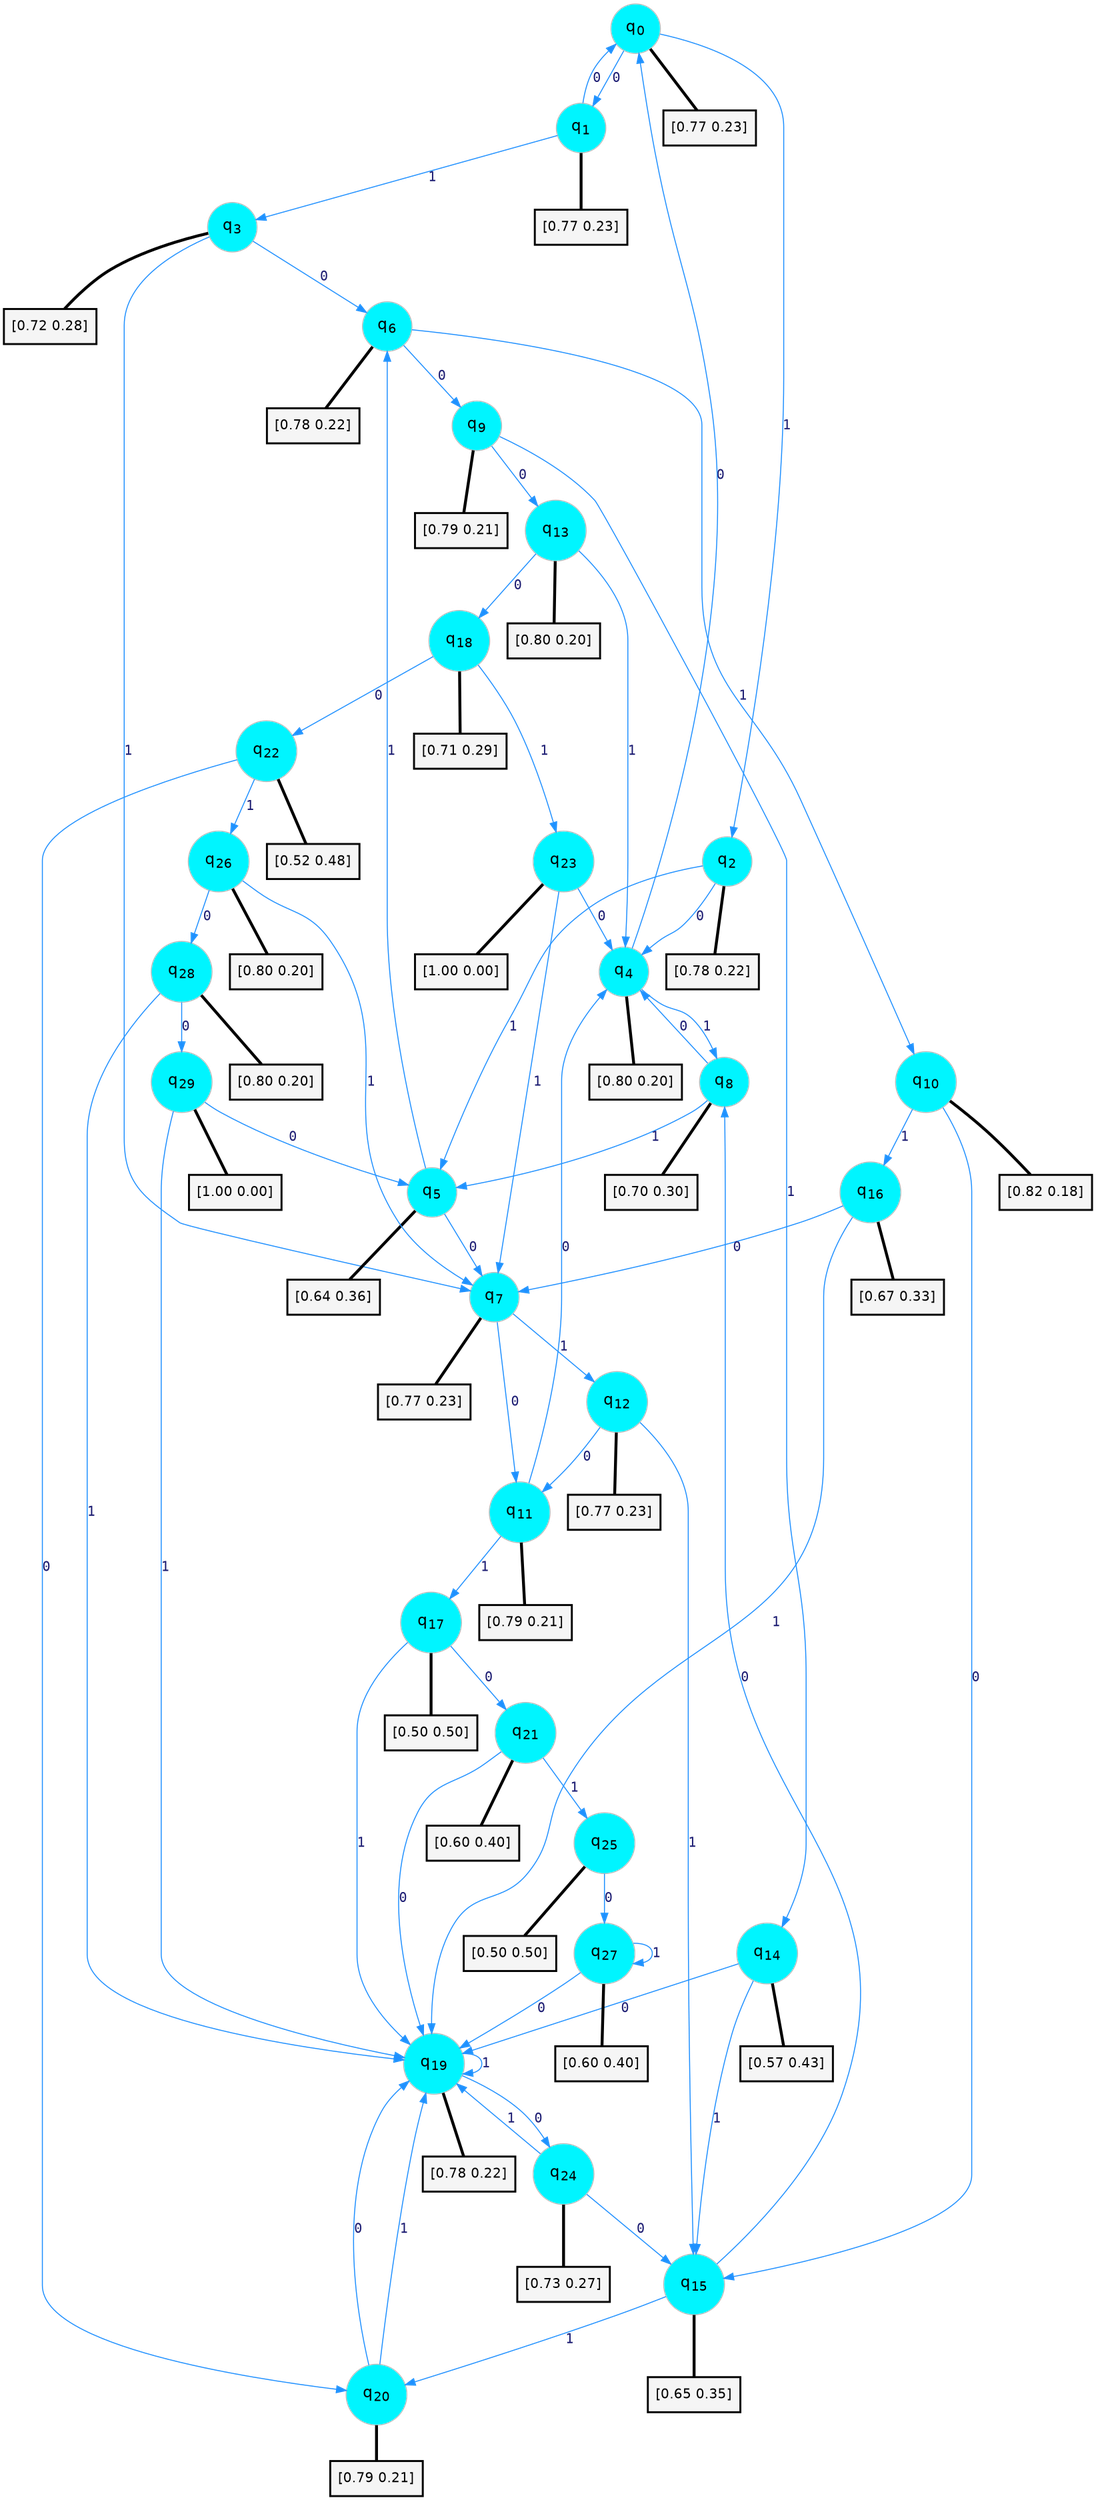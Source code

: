 digraph G {
graph [
bgcolor=transparent, dpi=300, rankdir=TD, size="40,25"];
node [
color=gray, fillcolor=turquoise1, fontcolor=black, fontname=Helvetica, fontsize=16, fontweight=bold, shape=circle, style=filled];
edge [
arrowsize=1, color=dodgerblue1, fontcolor=midnightblue, fontname=courier, fontweight=bold, penwidth=1, style=solid, weight=20];
0[label=<q<SUB>0</SUB>>];
1[label=<q<SUB>1</SUB>>];
2[label=<q<SUB>2</SUB>>];
3[label=<q<SUB>3</SUB>>];
4[label=<q<SUB>4</SUB>>];
5[label=<q<SUB>5</SUB>>];
6[label=<q<SUB>6</SUB>>];
7[label=<q<SUB>7</SUB>>];
8[label=<q<SUB>8</SUB>>];
9[label=<q<SUB>9</SUB>>];
10[label=<q<SUB>10</SUB>>];
11[label=<q<SUB>11</SUB>>];
12[label=<q<SUB>12</SUB>>];
13[label=<q<SUB>13</SUB>>];
14[label=<q<SUB>14</SUB>>];
15[label=<q<SUB>15</SUB>>];
16[label=<q<SUB>16</SUB>>];
17[label=<q<SUB>17</SUB>>];
18[label=<q<SUB>18</SUB>>];
19[label=<q<SUB>19</SUB>>];
20[label=<q<SUB>20</SUB>>];
21[label=<q<SUB>21</SUB>>];
22[label=<q<SUB>22</SUB>>];
23[label=<q<SUB>23</SUB>>];
24[label=<q<SUB>24</SUB>>];
25[label=<q<SUB>25</SUB>>];
26[label=<q<SUB>26</SUB>>];
27[label=<q<SUB>27</SUB>>];
28[label=<q<SUB>28</SUB>>];
29[label=<q<SUB>29</SUB>>];
30[label="[0.77 0.23]", shape=box,fontcolor=black, fontname=Helvetica, fontsize=14, penwidth=2, fillcolor=whitesmoke,color=black];
31[label="[0.77 0.23]", shape=box,fontcolor=black, fontname=Helvetica, fontsize=14, penwidth=2, fillcolor=whitesmoke,color=black];
32[label="[0.78 0.22]", shape=box,fontcolor=black, fontname=Helvetica, fontsize=14, penwidth=2, fillcolor=whitesmoke,color=black];
33[label="[0.72 0.28]", shape=box,fontcolor=black, fontname=Helvetica, fontsize=14, penwidth=2, fillcolor=whitesmoke,color=black];
34[label="[0.80 0.20]", shape=box,fontcolor=black, fontname=Helvetica, fontsize=14, penwidth=2, fillcolor=whitesmoke,color=black];
35[label="[0.64 0.36]", shape=box,fontcolor=black, fontname=Helvetica, fontsize=14, penwidth=2, fillcolor=whitesmoke,color=black];
36[label="[0.78 0.22]", shape=box,fontcolor=black, fontname=Helvetica, fontsize=14, penwidth=2, fillcolor=whitesmoke,color=black];
37[label="[0.77 0.23]", shape=box,fontcolor=black, fontname=Helvetica, fontsize=14, penwidth=2, fillcolor=whitesmoke,color=black];
38[label="[0.70 0.30]", shape=box,fontcolor=black, fontname=Helvetica, fontsize=14, penwidth=2, fillcolor=whitesmoke,color=black];
39[label="[0.79 0.21]", shape=box,fontcolor=black, fontname=Helvetica, fontsize=14, penwidth=2, fillcolor=whitesmoke,color=black];
40[label="[0.82 0.18]", shape=box,fontcolor=black, fontname=Helvetica, fontsize=14, penwidth=2, fillcolor=whitesmoke,color=black];
41[label="[0.79 0.21]", shape=box,fontcolor=black, fontname=Helvetica, fontsize=14, penwidth=2, fillcolor=whitesmoke,color=black];
42[label="[0.77 0.23]", shape=box,fontcolor=black, fontname=Helvetica, fontsize=14, penwidth=2, fillcolor=whitesmoke,color=black];
43[label="[0.80 0.20]", shape=box,fontcolor=black, fontname=Helvetica, fontsize=14, penwidth=2, fillcolor=whitesmoke,color=black];
44[label="[0.57 0.43]", shape=box,fontcolor=black, fontname=Helvetica, fontsize=14, penwidth=2, fillcolor=whitesmoke,color=black];
45[label="[0.65 0.35]", shape=box,fontcolor=black, fontname=Helvetica, fontsize=14, penwidth=2, fillcolor=whitesmoke,color=black];
46[label="[0.67 0.33]", shape=box,fontcolor=black, fontname=Helvetica, fontsize=14, penwidth=2, fillcolor=whitesmoke,color=black];
47[label="[0.50 0.50]", shape=box,fontcolor=black, fontname=Helvetica, fontsize=14, penwidth=2, fillcolor=whitesmoke,color=black];
48[label="[0.71 0.29]", shape=box,fontcolor=black, fontname=Helvetica, fontsize=14, penwidth=2, fillcolor=whitesmoke,color=black];
49[label="[0.78 0.22]", shape=box,fontcolor=black, fontname=Helvetica, fontsize=14, penwidth=2, fillcolor=whitesmoke,color=black];
50[label="[0.79 0.21]", shape=box,fontcolor=black, fontname=Helvetica, fontsize=14, penwidth=2, fillcolor=whitesmoke,color=black];
51[label="[0.60 0.40]", shape=box,fontcolor=black, fontname=Helvetica, fontsize=14, penwidth=2, fillcolor=whitesmoke,color=black];
52[label="[0.52 0.48]", shape=box,fontcolor=black, fontname=Helvetica, fontsize=14, penwidth=2, fillcolor=whitesmoke,color=black];
53[label="[1.00 0.00]", shape=box,fontcolor=black, fontname=Helvetica, fontsize=14, penwidth=2, fillcolor=whitesmoke,color=black];
54[label="[0.73 0.27]", shape=box,fontcolor=black, fontname=Helvetica, fontsize=14, penwidth=2, fillcolor=whitesmoke,color=black];
55[label="[0.50 0.50]", shape=box,fontcolor=black, fontname=Helvetica, fontsize=14, penwidth=2, fillcolor=whitesmoke,color=black];
56[label="[0.80 0.20]", shape=box,fontcolor=black, fontname=Helvetica, fontsize=14, penwidth=2, fillcolor=whitesmoke,color=black];
57[label="[0.60 0.40]", shape=box,fontcolor=black, fontname=Helvetica, fontsize=14, penwidth=2, fillcolor=whitesmoke,color=black];
58[label="[0.80 0.20]", shape=box,fontcolor=black, fontname=Helvetica, fontsize=14, penwidth=2, fillcolor=whitesmoke,color=black];
59[label="[1.00 0.00]", shape=box,fontcolor=black, fontname=Helvetica, fontsize=14, penwidth=2, fillcolor=whitesmoke,color=black];
0->1 [label=0];
0->2 [label=1];
0->30 [arrowhead=none, penwidth=3,color=black];
1->0 [label=0];
1->3 [label=1];
1->31 [arrowhead=none, penwidth=3,color=black];
2->4 [label=0];
2->5 [label=1];
2->32 [arrowhead=none, penwidth=3,color=black];
3->6 [label=0];
3->7 [label=1];
3->33 [arrowhead=none, penwidth=3,color=black];
4->0 [label=0];
4->8 [label=1];
4->34 [arrowhead=none, penwidth=3,color=black];
5->7 [label=0];
5->6 [label=1];
5->35 [arrowhead=none, penwidth=3,color=black];
6->9 [label=0];
6->10 [label=1];
6->36 [arrowhead=none, penwidth=3,color=black];
7->11 [label=0];
7->12 [label=1];
7->37 [arrowhead=none, penwidth=3,color=black];
8->4 [label=0];
8->5 [label=1];
8->38 [arrowhead=none, penwidth=3,color=black];
9->13 [label=0];
9->14 [label=1];
9->39 [arrowhead=none, penwidth=3,color=black];
10->15 [label=0];
10->16 [label=1];
10->40 [arrowhead=none, penwidth=3,color=black];
11->4 [label=0];
11->17 [label=1];
11->41 [arrowhead=none, penwidth=3,color=black];
12->11 [label=0];
12->15 [label=1];
12->42 [arrowhead=none, penwidth=3,color=black];
13->18 [label=0];
13->4 [label=1];
13->43 [arrowhead=none, penwidth=3,color=black];
14->19 [label=0];
14->15 [label=1];
14->44 [arrowhead=none, penwidth=3,color=black];
15->8 [label=0];
15->20 [label=1];
15->45 [arrowhead=none, penwidth=3,color=black];
16->7 [label=0];
16->19 [label=1];
16->46 [arrowhead=none, penwidth=3,color=black];
17->21 [label=0];
17->19 [label=1];
17->47 [arrowhead=none, penwidth=3,color=black];
18->22 [label=0];
18->23 [label=1];
18->48 [arrowhead=none, penwidth=3,color=black];
19->24 [label=0];
19->19 [label=1];
19->49 [arrowhead=none, penwidth=3,color=black];
20->19 [label=0];
20->19 [label=1];
20->50 [arrowhead=none, penwidth=3,color=black];
21->19 [label=0];
21->25 [label=1];
21->51 [arrowhead=none, penwidth=3,color=black];
22->20 [label=0];
22->26 [label=1];
22->52 [arrowhead=none, penwidth=3,color=black];
23->4 [label=0];
23->7 [label=1];
23->53 [arrowhead=none, penwidth=3,color=black];
24->15 [label=0];
24->19 [label=1];
24->54 [arrowhead=none, penwidth=3,color=black];
25->27 [label=0];
25->55 [arrowhead=none, penwidth=3,color=black];
26->28 [label=0];
26->7 [label=1];
26->56 [arrowhead=none, penwidth=3,color=black];
27->19 [label=0];
27->27 [label=1];
27->57 [arrowhead=none, penwidth=3,color=black];
28->29 [label=0];
28->19 [label=1];
28->58 [arrowhead=none, penwidth=3,color=black];
29->5 [label=0];
29->19 [label=1];
29->59 [arrowhead=none, penwidth=3,color=black];
}
